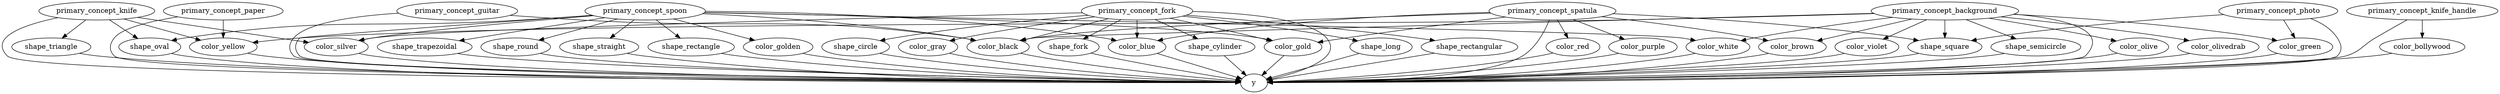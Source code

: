strict digraph  {
primary_concept_spoon;
y;
color_silver;
primary_concept_guitar;
color_black;
primary_concept_background;
color_yellow;
primary_concept_spatula;
color_blue;
shape_square;
shape_oval;
shape_trapezoidal;
primary_concept_fork;
color_olive;
shape_round;
shape_straight;
shape_rectangular;
shape_circle;
primary_concept_knife;
color_green;
primary_concept_paper;
color_brown;
color_red;
color_olivedrab;
color_gold;
color_gray;
shape_fork;
shape_cylinder;
color_white;
primary_concept_knife_handle;
color_bollywood;
shape_long;
shape_triangle;
primary_concept_photo;
color_violet;
shape_semicircle;
shape_rectangle;
color_purple;
color_golden;
primary_concept_spoon -> y;
primary_concept_spoon -> color_silver;
primary_concept_spoon -> shape_oval;
primary_concept_spoon -> shape_trapezoidal;
primary_concept_spoon -> shape_round;
primary_concept_spoon -> shape_straight;
primary_concept_spoon -> color_black;
primary_concept_spoon -> color_gold;
primary_concept_spoon -> color_blue;
primary_concept_spoon -> color_white;
primary_concept_spoon -> shape_rectangle;
primary_concept_spoon -> color_golden;
color_silver -> y;
primary_concept_guitar -> y;
primary_concept_guitar -> color_black;
color_black -> y;
primary_concept_background -> y;
primary_concept_background -> color_yellow;
primary_concept_background -> color_olive;
primary_concept_background -> color_black;
primary_concept_background -> shape_square;
primary_concept_background -> color_green;
primary_concept_background -> color_brown;
primary_concept_background -> color_olivedrab;
primary_concept_background -> color_white;
primary_concept_background -> color_violet;
primary_concept_background -> shape_semicircle;
color_yellow -> y;
primary_concept_spatula -> y;
primary_concept_spatula -> color_blue;
primary_concept_spatula -> shape_square;
primary_concept_spatula -> color_black;
primary_concept_spatula -> color_red;
primary_concept_spatula -> color_gold;
primary_concept_spatula -> color_brown;
primary_concept_spatula -> color_purple;
color_blue -> y;
shape_square -> y;
shape_oval -> y;
shape_trapezoidal -> y;
primary_concept_fork -> y;
primary_concept_fork -> color_silver;
primary_concept_fork -> shape_rectangular;
primary_concept_fork -> shape_circle;
primary_concept_fork -> color_gray;
primary_concept_fork -> shape_fork;
primary_concept_fork -> color_black;
primary_concept_fork -> shape_cylinder;
primary_concept_fork -> color_gold;
primary_concept_fork -> color_blue;
primary_concept_fork -> shape_long;
color_olive -> y;
shape_round -> y;
shape_straight -> y;
shape_rectangular -> y;
shape_circle -> y;
primary_concept_knife -> y;
primary_concept_knife -> color_yellow;
primary_concept_knife -> color_silver;
primary_concept_knife -> shape_triangle;
primary_concept_knife -> shape_oval;
color_green -> y;
primary_concept_paper -> y;
primary_concept_paper -> color_yellow;
color_brown -> y;
color_red -> y;
color_olivedrab -> y;
color_gold -> y;
color_gray -> y;
shape_fork -> y;
shape_cylinder -> y;
color_white -> y;
primary_concept_knife_handle -> y;
primary_concept_knife_handle -> color_bollywood;
color_bollywood -> y;
shape_long -> y;
shape_triangle -> y;
primary_concept_photo -> y;
primary_concept_photo -> color_green;
primary_concept_photo -> shape_square;
color_violet -> y;
shape_semicircle -> y;
shape_rectangle -> y;
color_purple -> y;
color_golden -> y;
}
